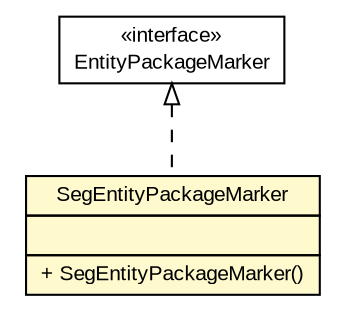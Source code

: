 #!/usr/local/bin/dot
#
# Class diagram 
# Generated by UMLGraph version R5_6 (http://www.umlgraph.org/)
#

digraph G {
	edge [fontname="arial",fontsize=10,labelfontname="arial",labelfontsize=10];
	node [fontname="arial",fontsize=10,shape=plaintext];
	nodesep=0.25;
	ranksep=0.5;
	// br.gov.to.sefaz.persistence.configuration.EntityPackageMarker
	c724311 [label=<<table title="br.gov.to.sefaz.persistence.configuration.EntityPackageMarker" border="0" cellborder="1" cellspacing="0" cellpadding="2" port="p" href="../../../persistence/configuration/EntityPackageMarker.html">
		<tr><td><table border="0" cellspacing="0" cellpadding="1">
<tr><td align="center" balign="center"> &#171;interface&#187; </td></tr>
<tr><td align="center" balign="center"> EntityPackageMarker </td></tr>
		</table></td></tr>
		</table>>, URL="../../../persistence/configuration/EntityPackageMarker.html", fontname="arial", fontcolor="black", fontsize=10.0];
	// br.gov.to.sefaz.seg.persistence.entity.SegEntityPackageMarker
	c724637 [label=<<table title="br.gov.to.sefaz.seg.persistence.entity.SegEntityPackageMarker" border="0" cellborder="1" cellspacing="0" cellpadding="2" port="p" bgcolor="lemonChiffon" href="./SegEntityPackageMarker.html">
		<tr><td><table border="0" cellspacing="0" cellpadding="1">
<tr><td align="center" balign="center"> SegEntityPackageMarker </td></tr>
		</table></td></tr>
		<tr><td><table border="0" cellspacing="0" cellpadding="1">
<tr><td align="left" balign="left">  </td></tr>
		</table></td></tr>
		<tr><td><table border="0" cellspacing="0" cellpadding="1">
<tr><td align="left" balign="left"> + SegEntityPackageMarker() </td></tr>
		</table></td></tr>
		</table>>, URL="./SegEntityPackageMarker.html", fontname="arial", fontcolor="black", fontsize=10.0];
	//br.gov.to.sefaz.seg.persistence.entity.SegEntityPackageMarker implements br.gov.to.sefaz.persistence.configuration.EntityPackageMarker
	c724311:p -> c724637:p [dir=back,arrowtail=empty,style=dashed];
}

